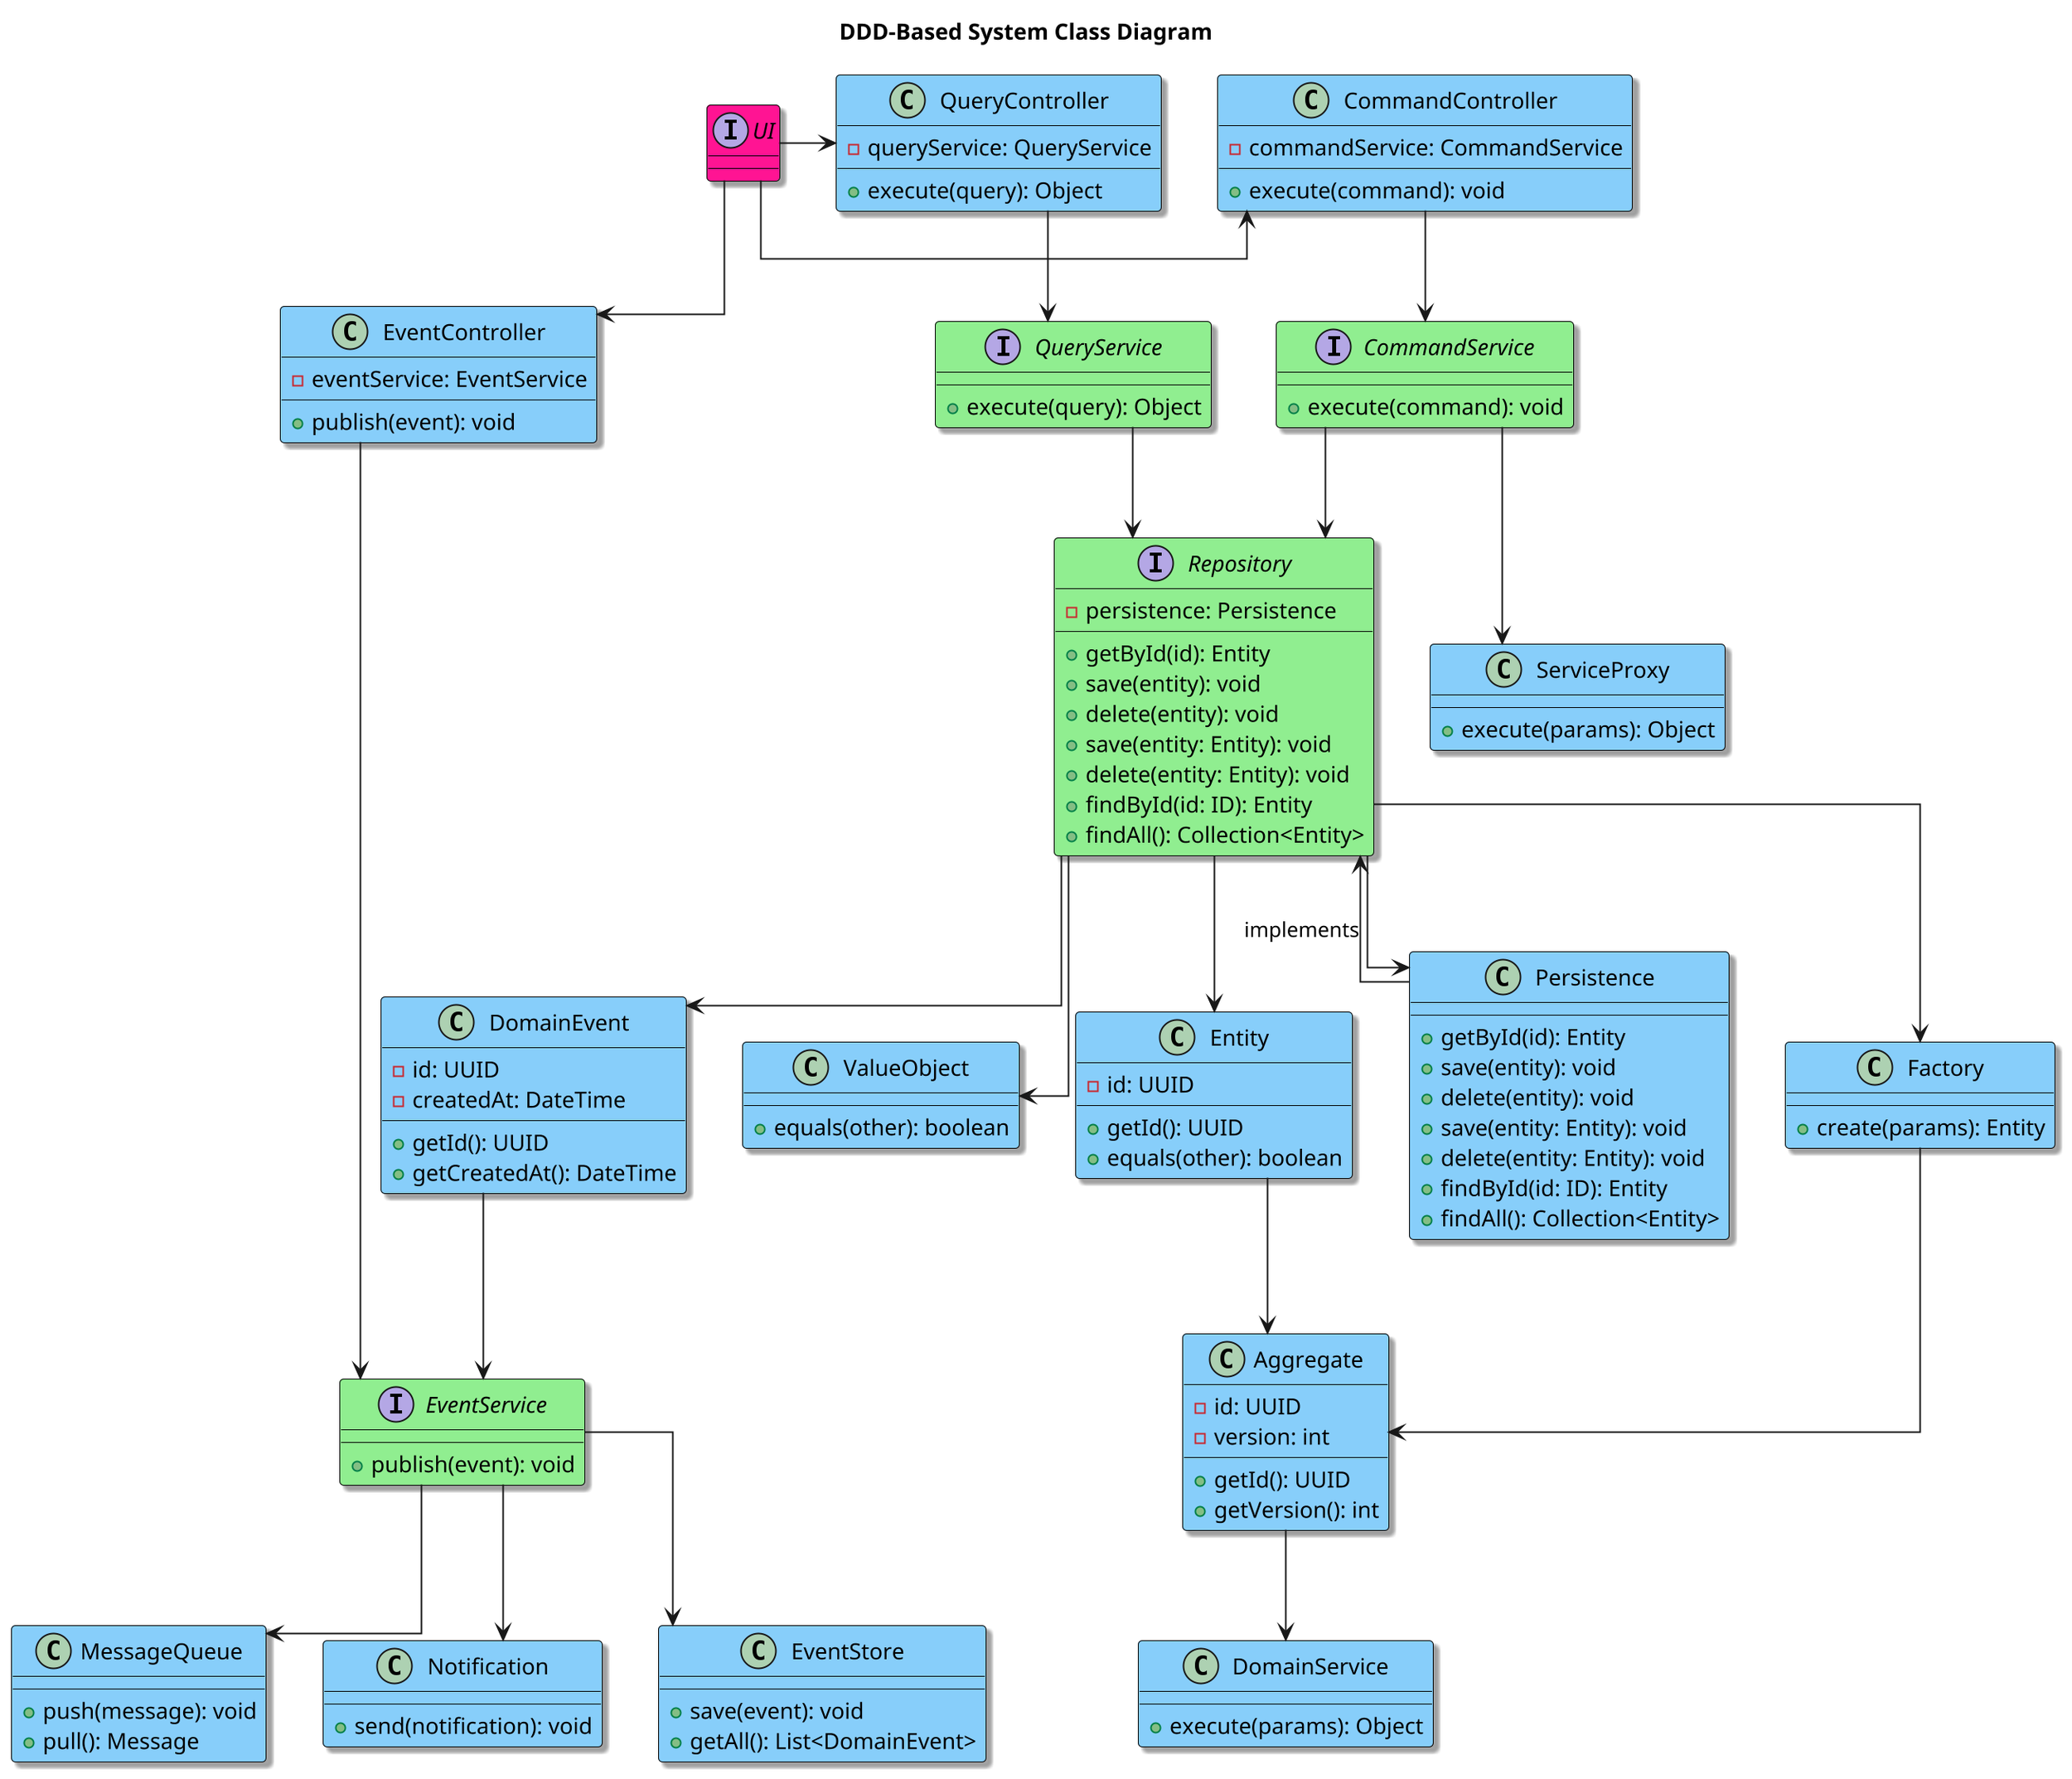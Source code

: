 @startuml
scale 2
!define ClassBackgroundColor #LightSkyBlue
!define ClassBorderColor #000000
!define InterfaceBorderColor #000000
!define ArrowThickness 2
!define ArrowColor #000000

skinparam linetype ortho
skinparam shadowing true

skinparam class {
  BorderColor ClassBorderColor
  BackgroundColor ClassBackgroundColor
}

skinparam interface {
  BorderColor InterfaceBorderColor
  BackgroundColor InterfaceBackgroundColor
}

title DDD-Based System Class Diagram

interface UI #DeepPink

class CommandController {
    - commandService: CommandService
    + execute(command): void
}

class QueryController {
    - queryService: QueryService
    + execute(query): Object
}

class EventController {
    - eventService: EventService
    + publish(event): void
}

interface CommandService #LightGreen{
    + execute(command): void
}

interface QueryService #LightGreen{
    + execute(query): Object
}

interface EventService #LightGreen{
    + publish(event): void
}

class Repository {
    - persistence: Persistence
    + getById(id): Entity
    + save(entity): void
    + delete(entity): void
}

class Factory {
    + create(params): Entity
}

class Entity {
    - id: UUID
    + getId(): UUID
    + equals(other): boolean
}

class ValueObject {
    + equals(other): boolean
}

class DomainEvent {
    - id: UUID
    - createdAt: DateTime
    + getId(): UUID
    + getCreatedAt(): DateTime
}

class Aggregate {
    - id: UUID
    - version: int
    + getId(): UUID
    + getVersion(): int
}

class DomainService {
    + execute(params): Object
}

class Persistence {
    + getById(id): Entity
    + save(entity): void
    + delete(entity): void
}

class EventStore {
    + save(event): void
    + getAll(): List<DomainEvent>
}

class MessageQueue {
    + push(message): void
    + pull(): Message
}

class ServiceProxy {
    + execute(params): Object
}

class Notification {
    + send(notification): void
}

UI -> CommandController
UI -> QueryController
UI -> EventController

CommandController --> CommandService
QueryController --> QueryService
EventController --> EventService

CommandService --> Repository
QueryService --> Repository
Repository --> Entity
Repository --> ValueObject
Repository --> DomainEvent
Entity --> Aggregate
Repository --> Factory
Factory --> Aggregate
DomainEvent --> EventService
Aggregate --> DomainService

Repository --> Persistence
EventService --> EventStore
EventService --> MessageQueue
CommandService --> ServiceProxy
EventService --> Notification

class Persistence {
  + save(entity: Entity): void
  + delete(entity: Entity): void
  + findById(id: ID): Entity
  + findAll(): Collection<Entity>
}

interface Repository #LightGreen{
  + save(entity: Entity): void
  + delete(entity: Entity): void
  + findById(id: ID): Entity
  + findAll(): Collection<Entity>
}

Persistence --> Repository : implements
@enduml
